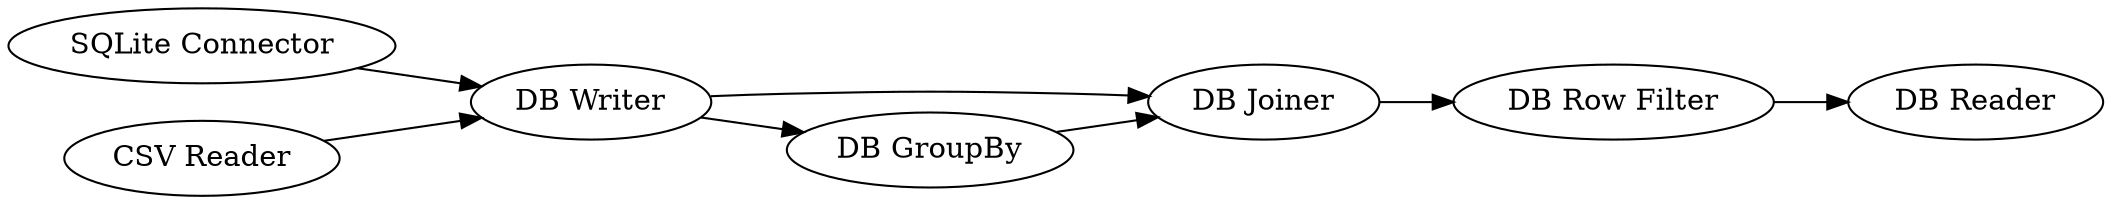 digraph {
	4 -> 5
	3 -> 4
	8 -> 2
	5 -> 6
	2 -> 3
	2 -> 4
	7 -> 2
	5 [label="DB Row Filter"]
	7 [label="CSV Reader"]
	4 [label="DB Joiner"]
	6 [label="DB Reader"]
	8 [label="SQLite Connector"]
	3 [label="DB GroupBy"]
	2 [label="DB Writer"]
	rankdir=LR
}
